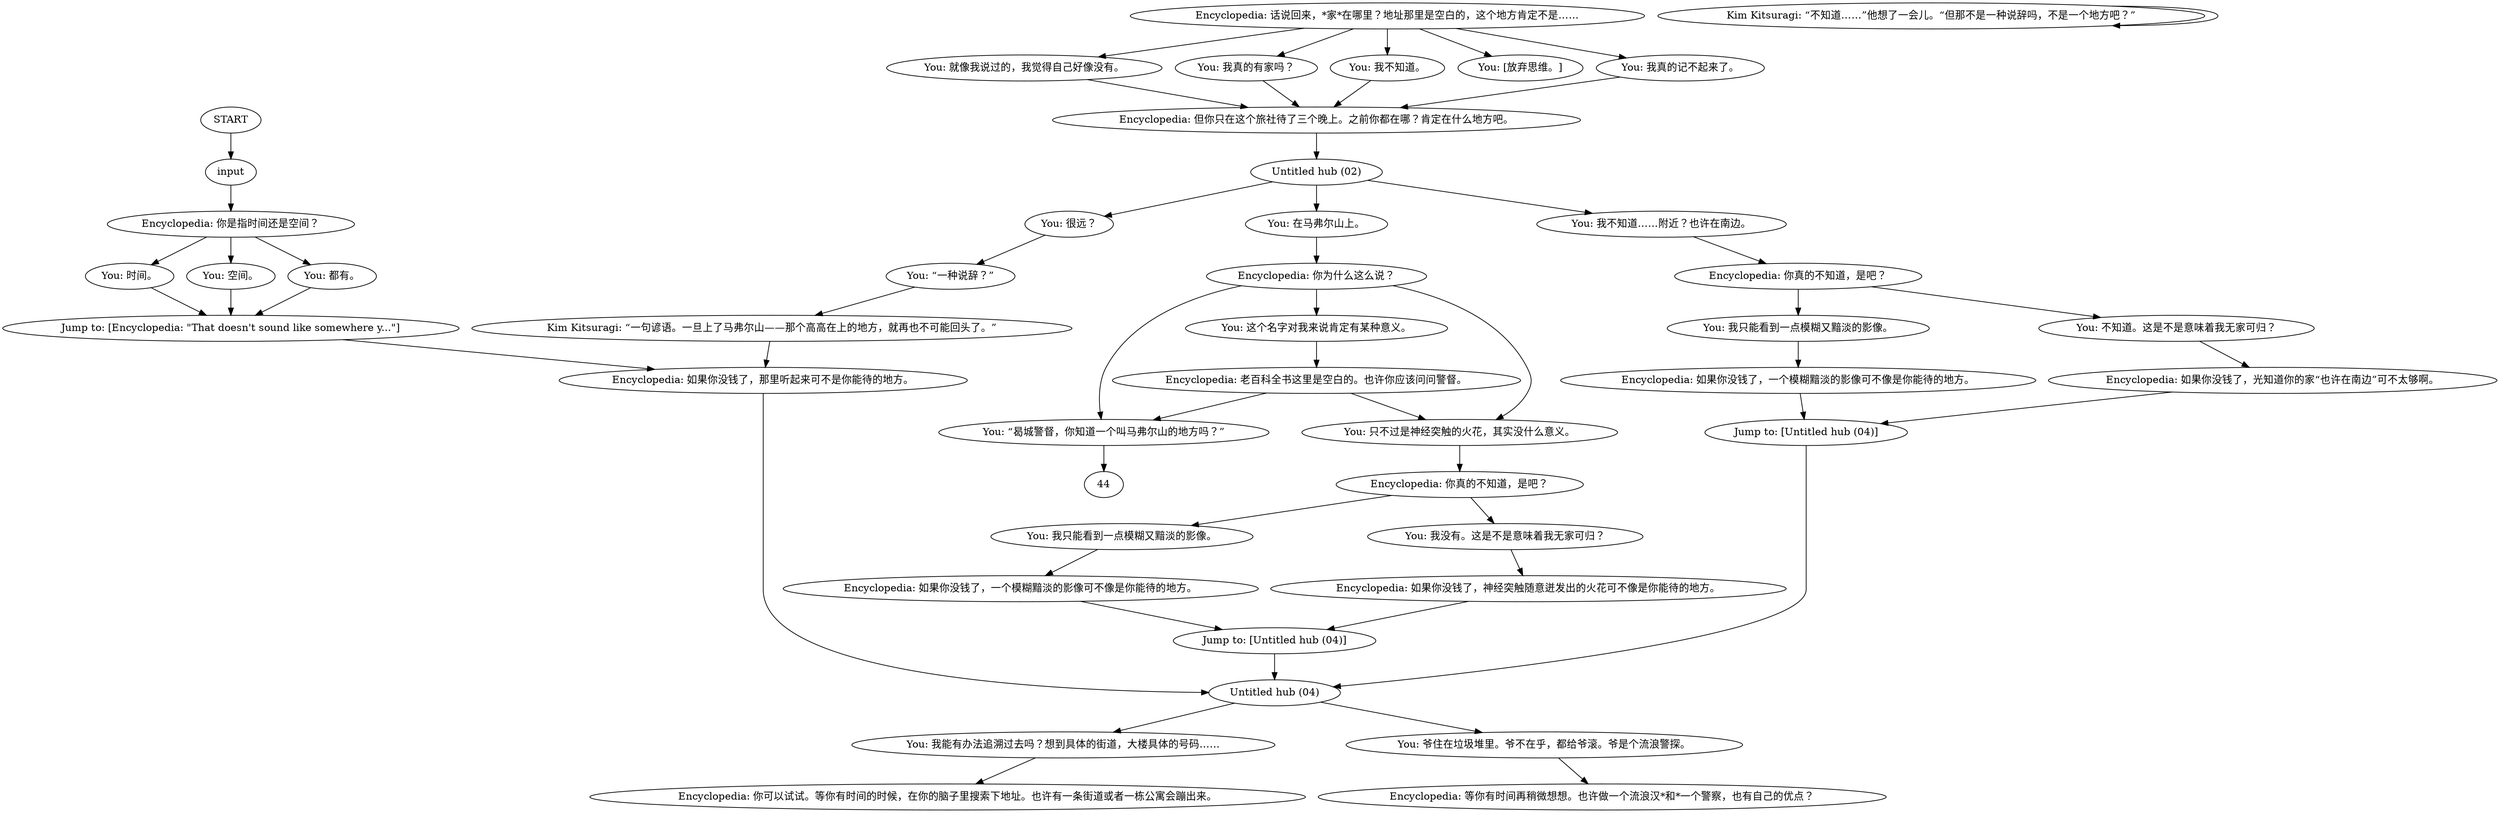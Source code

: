# WHIRLING F1 ORB / dialogue home
# where is home, what is home afterthought
# ==================================================
digraph G {
	  0 [label="START"];
	  1 [label="input"];
	  2 [label="You: 只不过是神经突触的火花，其实没什么意义。"];
	  3 [label="Untitled hub (04)"];
	  4 [label="You: 我没有。这是不是意味着我无家可归？"];
	  5 [label="Encyclopedia: 如果你没钱了，光知道你的家“也许在南边”可不太够啊。"];
	  6 [label="You: 我真的记不起来了。"];
	  7 [label="You: 时间。"];
	  8 [label="Kim Kitsuragi: “一句谚语。一旦上了马弗尔山——那个高高在上的地方，就再也不可能回头了。”"];
	  9 [label="You: 空间。"];
	  10 [label="Encyclopedia: 如果你没钱了，那里听起来可不是你能待的地方。"];
	  11 [label="Encyclopedia: 如果你没钱了，一个模糊黯淡的影像可不像是你能待的地方。"];
	  12 [label="You: 我不知道……附近？也许在南边。"];
	  13 [label="Encyclopedia: 你真的不知道，是吧？"];
	  14 [label="You: 就像我说过的，我觉得自己好像没有。"];
	  15 [label="Encyclopedia: 你可以试试。等你有时间的时候，在你的脑子里搜索下地址。也许有一条街道或者一栋公寓会蹦出来。"];
	  16 [label="You: 我真的有家吗？"];
	  17 [label="You: 我只能看到一点模糊又黯淡的影像。"];
	  18 [label="Encyclopedia: 如果你没钱了，神经突触随意迸发出的火花可不像是你能待的地方。"];
	  19 [label="Untitled hub (02)"];
	  20 [label="You: 这个名字对我来说肯定有某种意义。"];
	  21 [label="Encyclopedia: 老百科全书这里是空白的。也许你应该问问警督。"];
	  22 [label="You: 不知道。这是不是意味着我无家可归？"];
	  23 [label="Encyclopedia: 如果你没钱了，一个模糊黯淡的影像可不像是你能待的地方。"];
	  24 [label="Encyclopedia: 你真的不知道，是吧？"];
	  25 [label="You: [放弃思维。]"];
	  26 [label="Encyclopedia: 你为什么这么说？"];
	  27 [label="You: “曷城警督，你知道一个叫马弗尔山的地方吗？”"];
	  28 [label="You: 我能有办法追溯过去吗？想到具体的街道，大楼具体的号码……"];
	  29 [label="Jump to: [Untitled hub (04)]"];
	  30 [label="You: 很远？"];
	  31 [label="You: 都有。"];
	  32 [label="Jump to: [Untitled hub (04)]"];
	  33 [label="You: 在马弗尔山上。"];
	  34 [label="You: 爷住在垃圾堆里。爷不在乎，都给爷滚。爷是个流浪警探。"];
	  35 [label="You: 我只能看到一点模糊又黯淡的影像。"];
	  36 [label="Jump to: [Encyclopedia: \"That doesn't sound like somewhere y...\"]"];
	  37 [label="Encyclopedia: 等你有时间再稍微想想。也许做一个流浪汉*和*一个警察，也有自己的优点？"];
	  38 [label="You: 我不知道。"];
	  39 [label="Encyclopedia: 但你只在这个旅社待了三个晚上。之前你都在哪？肯定在什么地方吧。"];
	  40 [label="Encyclopedia: 话说回来，*家*在哪里？地址那里是空白的，这个地方肯定不是……"];
	  41 [label="Encyclopedia: 你是指时间还是空间？"];
	  42 [label="You: “一种说辞？”"];
	  43 [label="Kim Kitsuragi: “不知道……”他想了一会儿。“但那不是一种说辞吗，不是一个地方吧？”"];
	  0 -> 1
	  1 -> 41
	  2 -> 13
	  3 -> 34
	  3 -> 28
	  4 -> 18
	  5 -> 32
	  6 -> 39
	  7 -> 36
	  8 -> 10
	  9 -> 36
	  10 -> 3
	  11 -> 32
	  12 -> 24
	  13 -> 17
	  13 -> 4
	  14 -> 39
	  16 -> 39
	  17 -> 23
	  18 -> 29
	  19 -> 33
	  19 -> 12
	  19 -> 30
	  20 -> 21
	  21 -> 2
	  21 -> 27
	  22 -> 5
	  23 -> 29
	  24 -> 35
	  24 -> 22
	  26 -> 2
	  26 -> 27
	  26 -> 20
	  27 -> 44
	  28 -> 15
	  29 -> 3
	  30 -> 42
	  31 -> 36
	  32 -> 3
	  33 -> 26
	  34 -> 37
	  35 -> 11
	  36 -> 10
	  38 -> 39
	  39 -> 19
	  40 -> 38
	  40 -> 6
	  40 -> 14
	  40 -> 16
	  40 -> 25
	  41 -> 9
	  41 -> 31
	  41 -> 7
	  42 -> 8
	  43 -> 43
}


